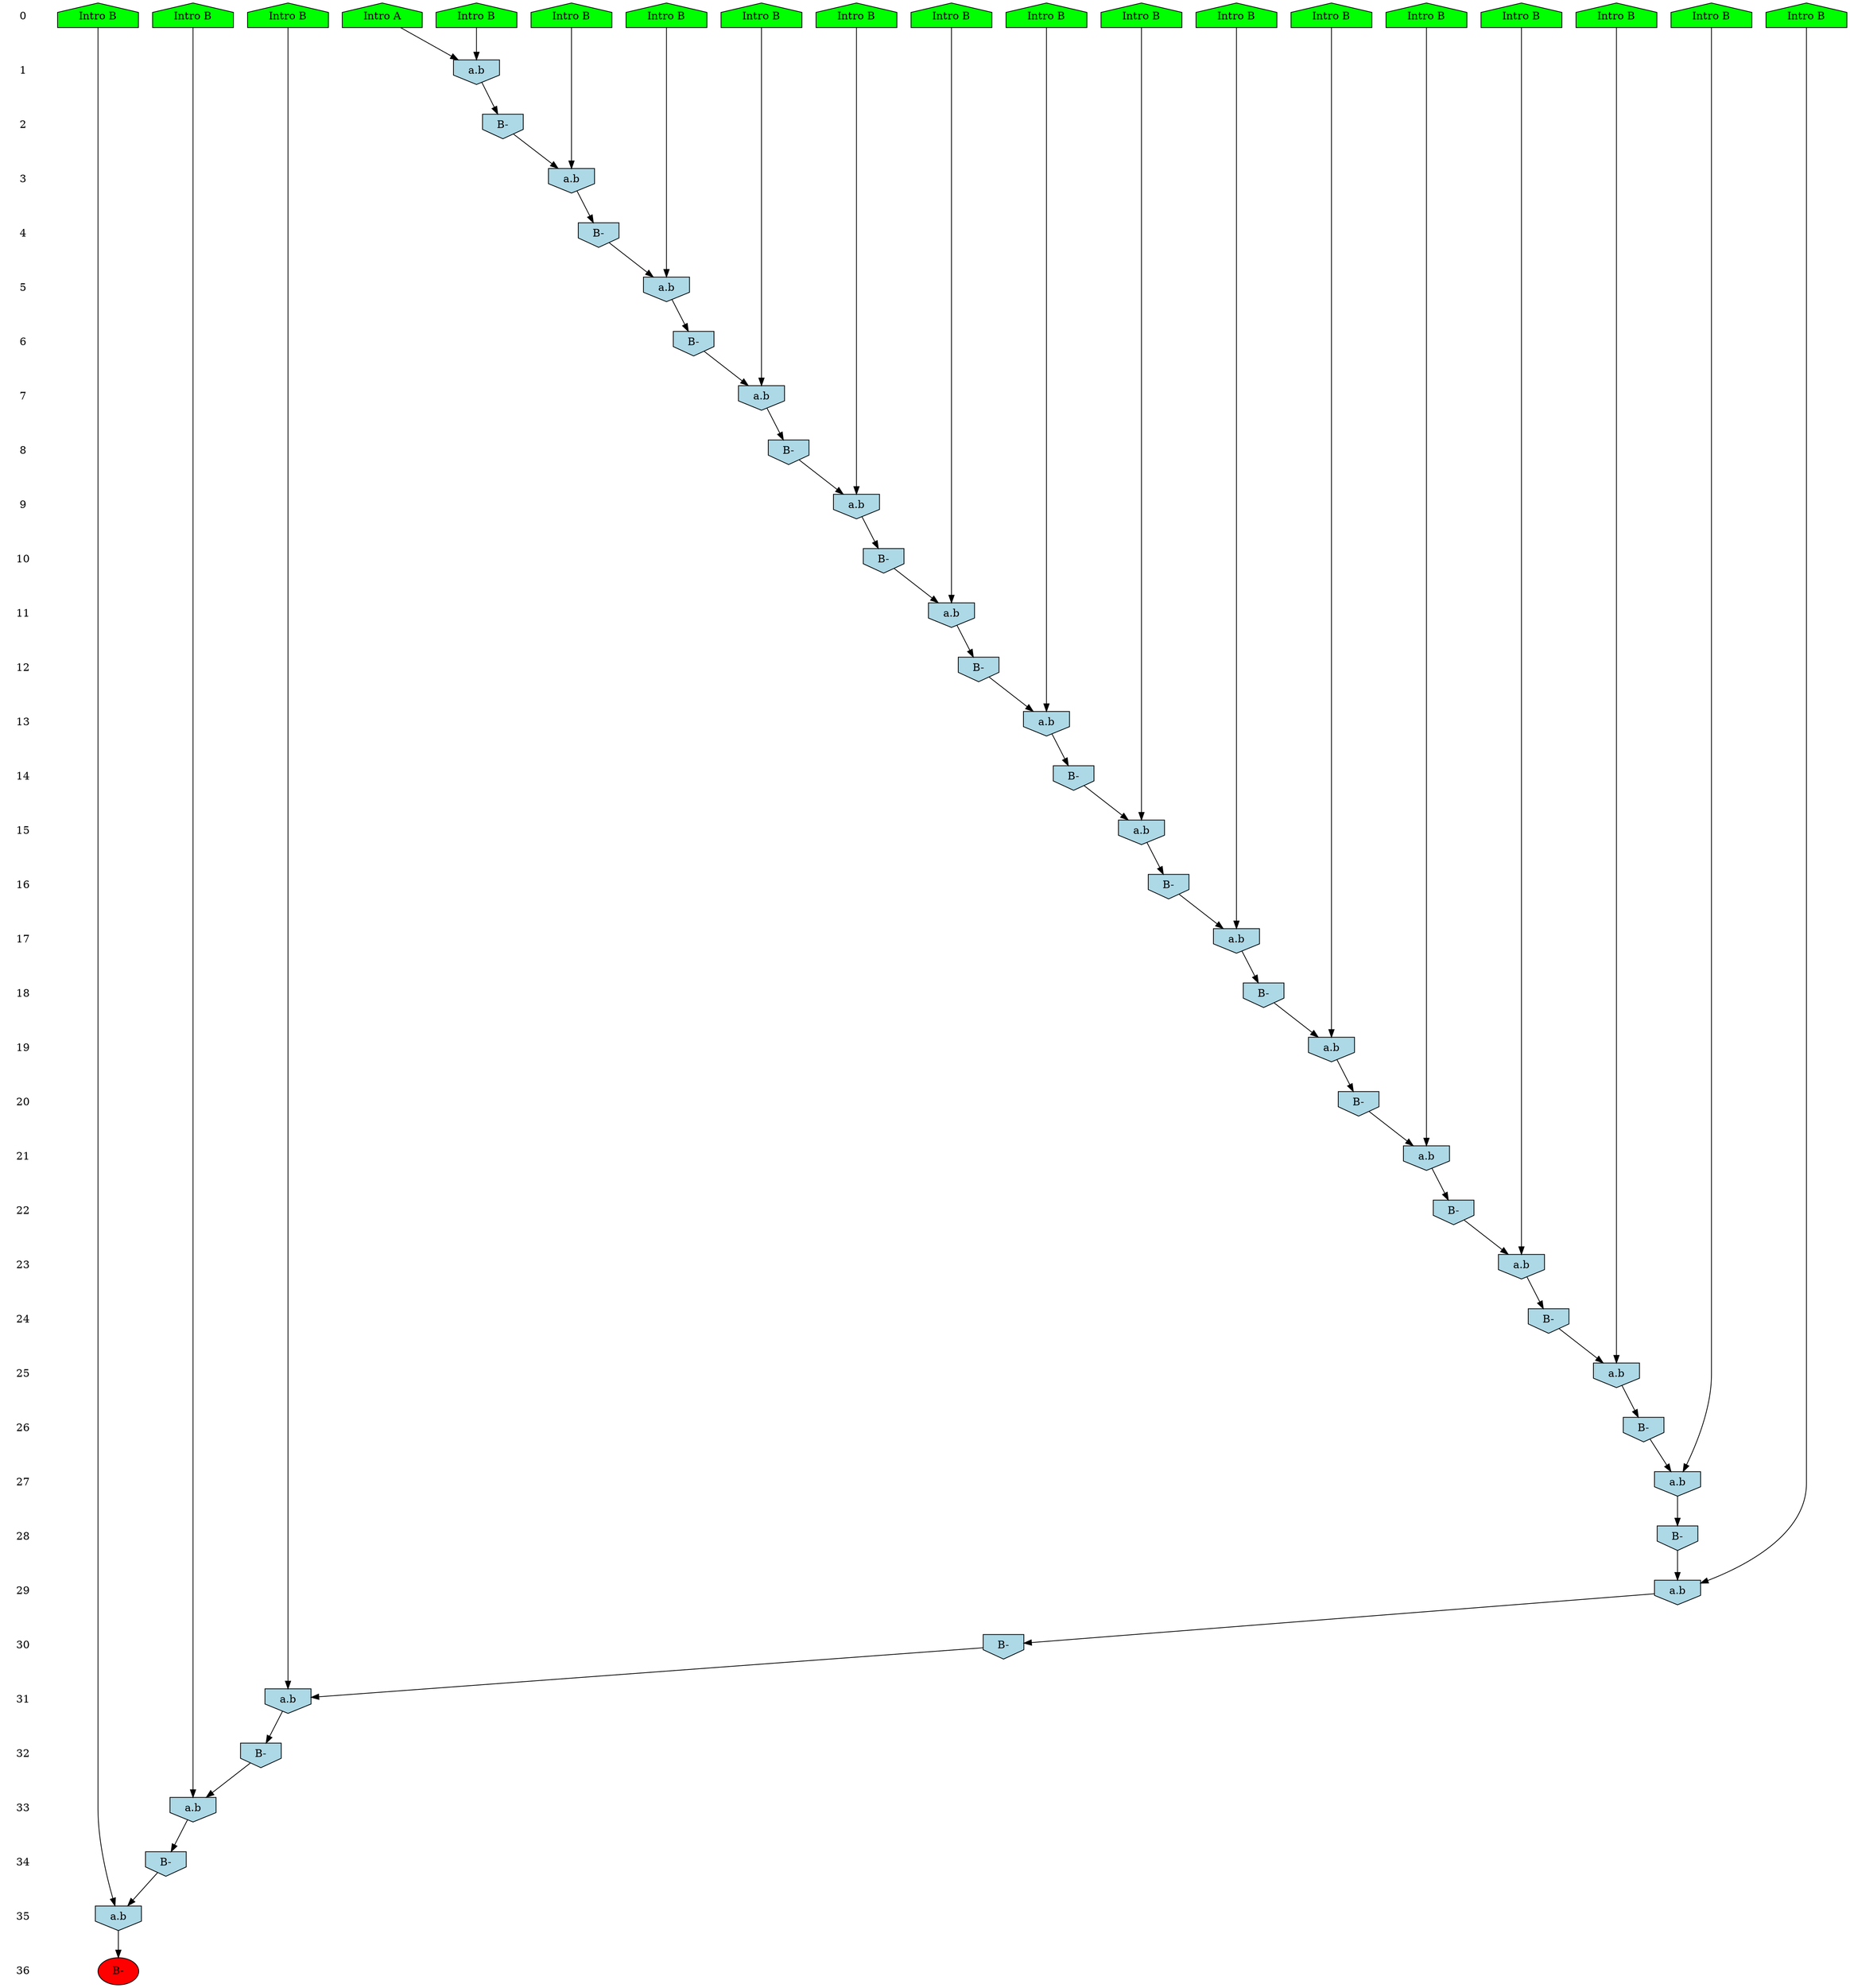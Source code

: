 /* Compression of 1 causal flows obtained in average at 1.818851E+01 t.u */
/* Compressed causal flows were: [18] */
digraph G{
 ranksep=.5 ; 
{ rank = same ; "0" [shape=plaintext] ; node_1 [label ="Intro B", shape=house, style=filled, fillcolor=green] ;
node_2 [label ="Intro B", shape=house, style=filled, fillcolor=green] ;
node_3 [label ="Intro B", shape=house, style=filled, fillcolor=green] ;
node_4 [label ="Intro B", shape=house, style=filled, fillcolor=green] ;
node_5 [label ="Intro B", shape=house, style=filled, fillcolor=green] ;
node_6 [label ="Intro B", shape=house, style=filled, fillcolor=green] ;
node_7 [label ="Intro B", shape=house, style=filled, fillcolor=green] ;
node_8 [label ="Intro B", shape=house, style=filled, fillcolor=green] ;
node_9 [label ="Intro B", shape=house, style=filled, fillcolor=green] ;
node_10 [label ="Intro B", shape=house, style=filled, fillcolor=green] ;
node_11 [label ="Intro B", shape=house, style=filled, fillcolor=green] ;
node_12 [label ="Intro B", shape=house, style=filled, fillcolor=green] ;
node_13 [label ="Intro B", shape=house, style=filled, fillcolor=green] ;
node_14 [label ="Intro B", shape=house, style=filled, fillcolor=green] ;
node_15 [label ="Intro B", shape=house, style=filled, fillcolor=green] ;
node_16 [label ="Intro B", shape=house, style=filled, fillcolor=green] ;
node_17 [label ="Intro B", shape=house, style=filled, fillcolor=green] ;
node_18 [label ="Intro B", shape=house, style=filled, fillcolor=green] ;
node_19 [label ="Intro A", shape=house, style=filled, fillcolor=green] ;
}
{ rank = same ; "1" [shape=plaintext] ; node_20 [label="a.b", shape=invhouse, style=filled, fillcolor = lightblue] ;
}
{ rank = same ; "2" [shape=plaintext] ; node_21 [label="B-", shape=invhouse, style=filled, fillcolor = lightblue] ;
}
{ rank = same ; "3" [shape=plaintext] ; node_22 [label="a.b", shape=invhouse, style=filled, fillcolor = lightblue] ;
}
{ rank = same ; "4" [shape=plaintext] ; node_23 [label="B-", shape=invhouse, style=filled, fillcolor = lightblue] ;
}
{ rank = same ; "5" [shape=plaintext] ; node_24 [label="a.b", shape=invhouse, style=filled, fillcolor = lightblue] ;
}
{ rank = same ; "6" [shape=plaintext] ; node_25 [label="B-", shape=invhouse, style=filled, fillcolor = lightblue] ;
}
{ rank = same ; "7" [shape=plaintext] ; node_26 [label="a.b", shape=invhouse, style=filled, fillcolor = lightblue] ;
}
{ rank = same ; "8" [shape=plaintext] ; node_27 [label="B-", shape=invhouse, style=filled, fillcolor = lightblue] ;
}
{ rank = same ; "9" [shape=plaintext] ; node_28 [label="a.b", shape=invhouse, style=filled, fillcolor = lightblue] ;
}
{ rank = same ; "10" [shape=plaintext] ; node_29 [label="B-", shape=invhouse, style=filled, fillcolor = lightblue] ;
}
{ rank = same ; "11" [shape=plaintext] ; node_30 [label="a.b", shape=invhouse, style=filled, fillcolor = lightblue] ;
}
{ rank = same ; "12" [shape=plaintext] ; node_31 [label="B-", shape=invhouse, style=filled, fillcolor = lightblue] ;
}
{ rank = same ; "13" [shape=plaintext] ; node_32 [label="a.b", shape=invhouse, style=filled, fillcolor = lightblue] ;
}
{ rank = same ; "14" [shape=plaintext] ; node_33 [label="B-", shape=invhouse, style=filled, fillcolor = lightblue] ;
}
{ rank = same ; "15" [shape=plaintext] ; node_34 [label="a.b", shape=invhouse, style=filled, fillcolor = lightblue] ;
}
{ rank = same ; "16" [shape=plaintext] ; node_35 [label="B-", shape=invhouse, style=filled, fillcolor = lightblue] ;
}
{ rank = same ; "17" [shape=plaintext] ; node_36 [label="a.b", shape=invhouse, style=filled, fillcolor = lightblue] ;
}
{ rank = same ; "18" [shape=plaintext] ; node_37 [label="B-", shape=invhouse, style=filled, fillcolor = lightblue] ;
}
{ rank = same ; "19" [shape=plaintext] ; node_38 [label="a.b", shape=invhouse, style=filled, fillcolor = lightblue] ;
}
{ rank = same ; "20" [shape=plaintext] ; node_39 [label="B-", shape=invhouse, style=filled, fillcolor = lightblue] ;
}
{ rank = same ; "21" [shape=plaintext] ; node_40 [label="a.b", shape=invhouse, style=filled, fillcolor = lightblue] ;
}
{ rank = same ; "22" [shape=plaintext] ; node_41 [label="B-", shape=invhouse, style=filled, fillcolor = lightblue] ;
}
{ rank = same ; "23" [shape=plaintext] ; node_42 [label="a.b", shape=invhouse, style=filled, fillcolor = lightblue] ;
}
{ rank = same ; "24" [shape=plaintext] ; node_43 [label="B-", shape=invhouse, style=filled, fillcolor = lightblue] ;
}
{ rank = same ; "25" [shape=plaintext] ; node_44 [label="a.b", shape=invhouse, style=filled, fillcolor = lightblue] ;
}
{ rank = same ; "26" [shape=plaintext] ; node_45 [label="B-", shape=invhouse, style=filled, fillcolor = lightblue] ;
}
{ rank = same ; "27" [shape=plaintext] ; node_46 [label="a.b", shape=invhouse, style=filled, fillcolor = lightblue] ;
}
{ rank = same ; "28" [shape=plaintext] ; node_47 [label="B-", shape=invhouse, style=filled, fillcolor = lightblue] ;
}
{ rank = same ; "29" [shape=plaintext] ; node_48 [label="a.b", shape=invhouse, style=filled, fillcolor = lightblue] ;
}
{ rank = same ; "30" [shape=plaintext] ; node_49 [label="B-", shape=invhouse, style=filled, fillcolor = lightblue] ;
}
{ rank = same ; "31" [shape=plaintext] ; node_50 [label="a.b", shape=invhouse, style=filled, fillcolor = lightblue] ;
}
{ rank = same ; "32" [shape=plaintext] ; node_51 [label="B-", shape=invhouse, style=filled, fillcolor = lightblue] ;
}
{ rank = same ; "33" [shape=plaintext] ; node_52 [label="a.b", shape=invhouse, style=filled, fillcolor = lightblue] ;
}
{ rank = same ; "34" [shape=plaintext] ; node_53 [label="B-", shape=invhouse, style=filled, fillcolor = lightblue] ;
}
{ rank = same ; "35" [shape=plaintext] ; node_54 [label="a.b", shape=invhouse, style=filled, fillcolor = lightblue] ;
}
{ rank = same ; "36" [shape=plaintext] ; node_55 [label ="B-", style=filled, fillcolor=red] ;
}
"0" -> "1" [style="invis"]; 
"1" -> "2" [style="invis"]; 
"2" -> "3" [style="invis"]; 
"3" -> "4" [style="invis"]; 
"4" -> "5" [style="invis"]; 
"5" -> "6" [style="invis"]; 
"6" -> "7" [style="invis"]; 
"7" -> "8" [style="invis"]; 
"8" -> "9" [style="invis"]; 
"9" -> "10" [style="invis"]; 
"10" -> "11" [style="invis"]; 
"11" -> "12" [style="invis"]; 
"12" -> "13" [style="invis"]; 
"13" -> "14" [style="invis"]; 
"14" -> "15" [style="invis"]; 
"15" -> "16" [style="invis"]; 
"16" -> "17" [style="invis"]; 
"17" -> "18" [style="invis"]; 
"18" -> "19" [style="invis"]; 
"19" -> "20" [style="invis"]; 
"20" -> "21" [style="invis"]; 
"21" -> "22" [style="invis"]; 
"22" -> "23" [style="invis"]; 
"23" -> "24" [style="invis"]; 
"24" -> "25" [style="invis"]; 
"25" -> "26" [style="invis"]; 
"26" -> "27" [style="invis"]; 
"27" -> "28" [style="invis"]; 
"28" -> "29" [style="invis"]; 
"29" -> "30" [style="invis"]; 
"30" -> "31" [style="invis"]; 
"31" -> "32" [style="invis"]; 
"32" -> "33" [style="invis"]; 
"33" -> "34" [style="invis"]; 
"34" -> "35" [style="invis"]; 
"35" -> "36" [style="invis"]; 
node_2 -> node_20
node_19 -> node_20
node_20 -> node_21
node_8 -> node_22
node_21 -> node_22
node_22 -> node_23
node_6 -> node_24
node_23 -> node_24
node_24 -> node_25
node_17 -> node_26
node_25 -> node_26
node_26 -> node_27
node_4 -> node_28
node_27 -> node_28
node_28 -> node_29
node_13 -> node_30
node_29 -> node_30
node_30 -> node_31
node_14 -> node_32
node_31 -> node_32
node_32 -> node_33
node_15 -> node_34
node_33 -> node_34
node_34 -> node_35
node_9 -> node_36
node_35 -> node_36
node_36 -> node_37
node_3 -> node_38
node_37 -> node_38
node_38 -> node_39
node_18 -> node_40
node_39 -> node_40
node_40 -> node_41
node_7 -> node_42
node_41 -> node_42
node_42 -> node_43
node_16 -> node_44
node_43 -> node_44
node_44 -> node_45
node_11 -> node_46
node_45 -> node_46
node_46 -> node_47
node_10 -> node_48
node_47 -> node_48
node_48 -> node_49
node_1 -> node_50
node_49 -> node_50
node_50 -> node_51
node_12 -> node_52
node_51 -> node_52
node_52 -> node_53
node_5 -> node_54
node_53 -> node_54
node_54 -> node_55
}
/*
 Dot generation time: 0.000652
*/